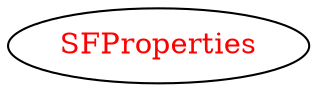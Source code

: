 digraph dependencyGraph {
 concentrate=true;
 ranksep="2.0";
 rankdir="LR"; 
 splines="ortho";
"SFProperties" [fontcolor="red"];
}